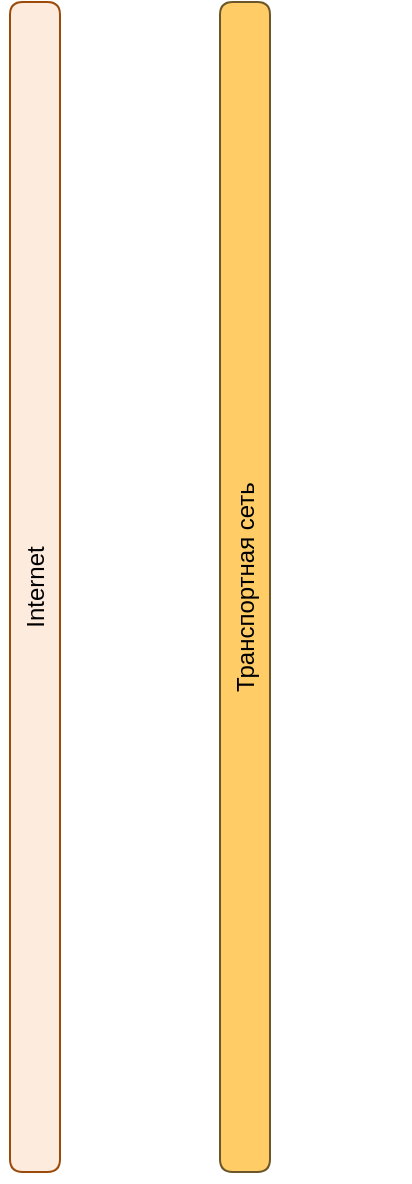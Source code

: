 <mxfile version="26.0.9">
  <diagram id="RXcWit5hHr6IPpoLcjqJ" name="Main Schema">
    <mxGraphModel dx="1114" dy="820" grid="1" gridSize="10" guides="1" tooltips="1" connect="1" arrows="1" fold="1" page="1" pageScale="1" pageWidth="827" pageHeight="1169" math="0" shadow="0">
      <root>
        <mxCell id="0" />
        <mxCell id="1" parent="0" />
        <mxCell id="003" value="INTERNET" parent="0" />
        <mxCell id="INTERNET" value="" style="group;noLabel=1;" parent="003" vertex="1">
          <mxGeometry x="165" y="60" width="100" height="590" as="geometry" />
        </mxCell>
        <object label="Internet" id="0101">
          <mxCell style="verticalAlign=middle;align=center;vsdxID=5629;rotation=270;fillColor=#FDEBDD;gradientColor=none;shape=stencil(nZBLDsIwEENPM1sUMoILlHIBThCRQEaEpErD9/SkNUhVFyy6G9vPGsnETe9N50irvuR0cQ+xxRPvSGuJ3mUp9SJuiZtTyu6c0y1a6M5UUqvRcRad9UBrZfLxIG8Hb7viDWz0ruk+/HsiVYhe376C3gMNEifoL1wE/0EXgrP39RgXwVYSAgad5vMFq4X1uf0A);strokeColor=#9c4a09;spacingTop=-2;spacingBottom=-2;spacingLeft=-2;spacingRight=-2;labelBackgroundColor=none;rounded=1;html=1;whiteSpace=wrap;" parent="INTERNET" vertex="1">
            <mxGeometry x="-275" y="280" width="585" height="25" as="geometry" />
          </mxCell>
        </object>
        <mxCell id="004" value="WAN" parent="0" />
        <mxCell id="TRANSPORT-WAN" value="" style="group;noLabel=1;" parent="004" vertex="1">
          <mxGeometry x="270" y="60" width="100" height="590" as="geometry" />
        </mxCell>
        <object label="Транспортная сеть" id="0103">
          <mxCell style="verticalAlign=middle;align=center;vsdxID=5629;rotation=270;fillColor=#ffcc66;gradientColor=none;shape=stencil(nZBLDsIwEENPM1sUMoILlHIBThCRQEaEpErD9/SkNUhVFyy6G9vPGsnETe9N50irvuR0cQ+xxRPvSGuJ3mUp9SJuiZtTyu6c0y1a6M5UUqvRcRad9UBrZfLxIG8Hb7viDWz0ruk+/HsiVYhe376C3gMNEifoL1wE/0EXgrP39RgXwVYSAgad5vMFq4X1uf0A);strokeColor=#6a5628;spacingTop=-2;spacingBottom=-2;spacingLeft=-2;spacingRight=-2;labelBackgroundColor=none;rounded=1;html=1;whiteSpace=wrap;" parent="TRANSPORT-WAN" vertex="1">
            <mxGeometry x="-275" y="280" width="585" height="25" as="geometry" />
          </mxCell>
        </object>
        <mxCell id="98" value="Экосистема Сбер" parent="0" style="group;fontColor=none;noLabel=1;" visible="0" />
        <mxCell id="99" value="Сбербанк" parent="0" style="group;fontColor=none;noLabel=1;" visible="0" />
        <mxCell id="100" value="Connections" parent="0" />
        <mxCell id="104" value="Links" parent="0" style="group;fontColor=none;noLabel=1;" visible="0" />
        <object label="Сбербанк" schema="seaf.ta.services.network_segment" id="991">
          <mxCell style="rounded=0;whiteSpace=wrap;html=1;fontFamily=Helvetica;fontSize=12;fillColor=#d5e8d4;horizontal=1;labelPosition=center;verticalLabelPosition=middle;align=center;verticalAlign=top;fontStyle=1;strokeColor=#82b366;" vertex="1" parent="99">
            <mxGeometry x="830" y="30" width="195" height="630" as="geometry" />
          </mxCell>
        </object>
        <object label="Экосистема Сбер" schema="seaf.ta.services.network_segment" id="981">
          <mxCell style="rounded=0;whiteSpace=wrap;html=1;fontFamily=Helvetica;fontSize=12;fillColor=#dae8fc;horizontal=1;labelPosition=center;verticalLabelPosition=middle;align=center;verticalAlign=top;fontStyle=1;strokeColor=#6c8ebf;" vertex="1" parent="98">
            <mxGeometry x="1060" y="30" width="195" height="630" as="geometry" />
          </mxCell>
        </object>
      </root>
    </mxGraphModel>
  </diagram>
</mxfile>